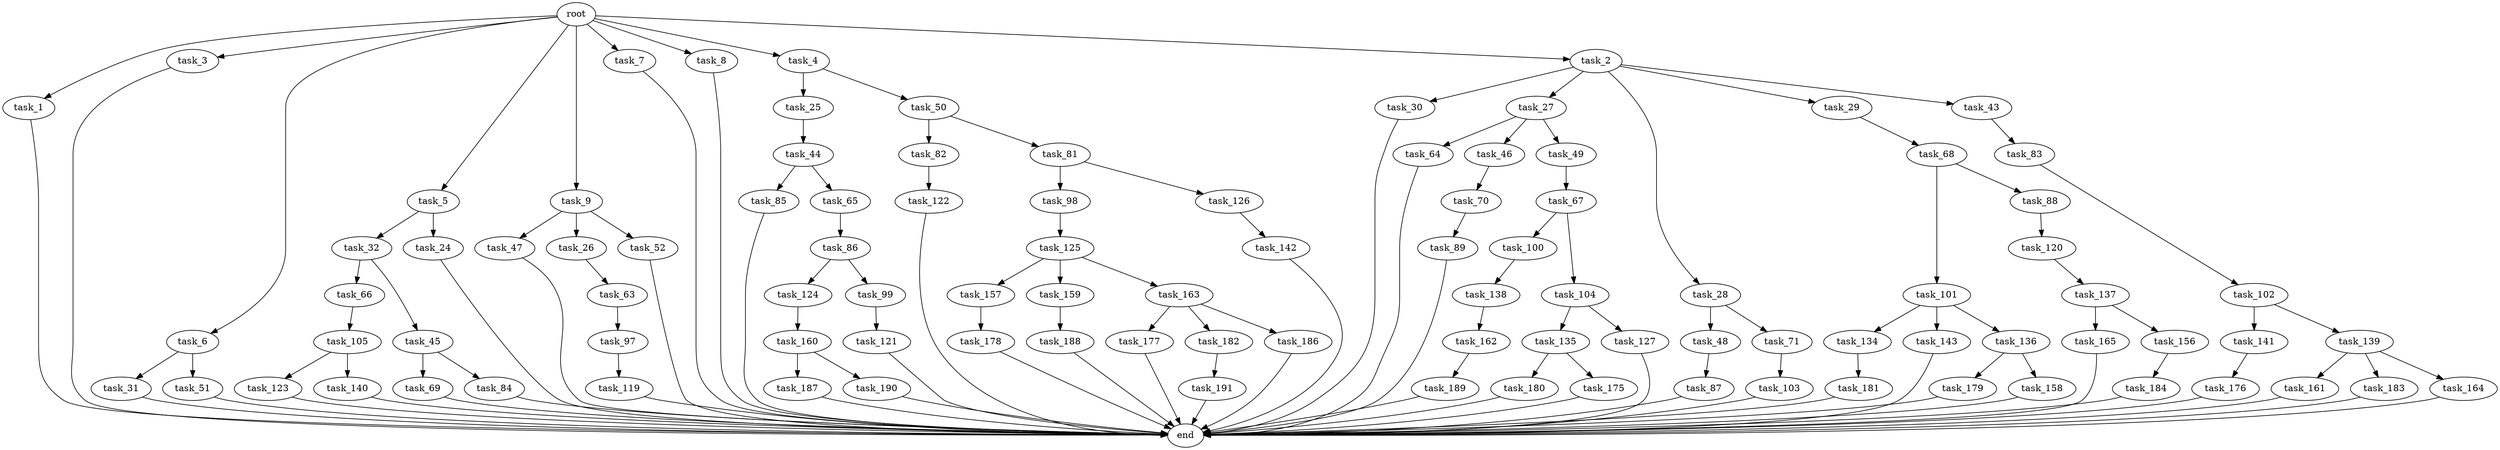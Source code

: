 digraph G {
  task_100 [size="137438953472.000000"];
  task_31 [size="214748364800.000000"];
  task_101 [size="695784701952.000000"];
  task_47 [size="77309411328.000000"];
  task_187 [size="77309411328.000000"];
  task_157 [size="420906795008.000000"];
  task_177 [size="549755813888.000000"];
  task_102 [size="695784701952.000000"];
  task_165 [size="549755813888.000000"];
  task_32 [size="420906795008.000000"];
  task_159 [size="420906795008.000000"];
  task_123 [size="137438953472.000000"];
  task_30 [size="420906795008.000000"];
  task_134 [size="77309411328.000000"];
  end [size="0.000000"];
  task_27 [size="420906795008.000000"];
  task_125 [size="695784701952.000000"];
  task_104 [size="137438953472.000000"];
  task_138 [size="214748364800.000000"];
  task_143 [size="77309411328.000000"];
  task_70 [size="549755813888.000000"];
  task_122 [size="420906795008.000000"];
  task_1 [size="1024.000000"];
  task_66 [size="695784701952.000000"];
  task_3 [size="1024.000000"];
  task_6 [size="1024.000000"];
  task_161 [size="137438953472.000000"];
  task_119 [size="309237645312.000000"];
  task_85 [size="858993459200.000000"];
  task_160 [size="137438953472.000000"];
  task_26 [size="77309411328.000000"];
  task_5 [size="1024.000000"];
  task_141 [size="34359738368.000000"];
  task_25 [size="420906795008.000000"];
  task_183 [size="137438953472.000000"];
  task_188 [size="309237645312.000000"];
  task_162 [size="695784701952.000000"];
  task_83 [size="309237645312.000000"];
  task_98 [size="137438953472.000000"];
  task_28 [size="420906795008.000000"];
  task_9 [size="1024.000000"];
  task_68 [size="420906795008.000000"];
  task_67 [size="695784701952.000000"];
  task_29 [size="420906795008.000000"];
  task_182 [size="549755813888.000000"];
  task_176 [size="549755813888.000000"];
  task_179 [size="309237645312.000000"];
  task_82 [size="34359738368.000000"];
  task_139 [size="34359738368.000000"];
  task_64 [size="695784701952.000000"];
  task_65 [size="858993459200.000000"];
  task_140 [size="137438953472.000000"];
  task_191 [size="420906795008.000000"];
  task_180 [size="137438953472.000000"];
  task_103 [size="214748364800.000000"];
  task_120 [size="77309411328.000000"];
  task_45 [size="695784701952.000000"];
  task_69 [size="137438953472.000000"];
  task_46 [size="695784701952.000000"];
  task_186 [size="549755813888.000000"];
  task_43 [size="420906795008.000000"];
  task_121 [size="858993459200.000000"];
  task_135 [size="858993459200.000000"];
  task_84 [size="137438953472.000000"];
  task_175 [size="137438953472.000000"];
  task_137 [size="34359738368.000000"];
  task_189 [size="214748364800.000000"];
  task_97 [size="549755813888.000000"];
  task_158 [size="309237645312.000000"];
  task_142 [size="34359738368.000000"];
  task_88 [size="695784701952.000000"];
  task_48 [size="420906795008.000000"];
  task_184 [size="214748364800.000000"];
  task_126 [size="137438953472.000000"];
  task_7 [size="1024.000000"];
  task_124 [size="695784701952.000000"];
  task_99 [size="695784701952.000000"];
  task_24 [size="420906795008.000000"];
  task_81 [size="34359738368.000000"];
  task_50 [size="420906795008.000000"];
  task_164 [size="137438953472.000000"];
  root [size="0.000000"];
  task_49 [size="695784701952.000000"];
  task_127 [size="858993459200.000000"];
  task_136 [size="77309411328.000000"];
  task_86 [size="695784701952.000000"];
  task_8 [size="1024.000000"];
  task_156 [size="549755813888.000000"];
  task_44 [size="549755813888.000000"];
  task_163 [size="420906795008.000000"];
  task_89 [size="695784701952.000000"];
  task_181 [size="420906795008.000000"];
  task_87 [size="309237645312.000000"];
  task_52 [size="77309411328.000000"];
  task_105 [size="309237645312.000000"];
  task_4 [size="1024.000000"];
  task_63 [size="214748364800.000000"];
  task_190 [size="77309411328.000000"];
  task_71 [size="420906795008.000000"];
  task_2 [size="1024.000000"];
  task_178 [size="858993459200.000000"];
  task_51 [size="214748364800.000000"];

  task_100 -> task_138 [size="209715200.000000"];
  task_31 -> end [size="1.000000"];
  task_101 -> task_143 [size="75497472.000000"];
  task_101 -> task_136 [size="75497472.000000"];
  task_101 -> task_134 [size="75497472.000000"];
  task_47 -> end [size="1.000000"];
  task_187 -> end [size="1.000000"];
  task_157 -> task_178 [size="838860800.000000"];
  task_177 -> end [size="1.000000"];
  task_102 -> task_139 [size="33554432.000000"];
  task_102 -> task_141 [size="33554432.000000"];
  task_165 -> end [size="1.000000"];
  task_32 -> task_45 [size="679477248.000000"];
  task_32 -> task_66 [size="679477248.000000"];
  task_159 -> task_188 [size="301989888.000000"];
  task_123 -> end [size="1.000000"];
  task_30 -> end [size="1.000000"];
  task_134 -> task_181 [size="411041792.000000"];
  task_27 -> task_64 [size="679477248.000000"];
  task_27 -> task_46 [size="679477248.000000"];
  task_27 -> task_49 [size="679477248.000000"];
  task_125 -> task_163 [size="411041792.000000"];
  task_125 -> task_157 [size="411041792.000000"];
  task_125 -> task_159 [size="411041792.000000"];
  task_104 -> task_127 [size="838860800.000000"];
  task_104 -> task_135 [size="838860800.000000"];
  task_138 -> task_162 [size="679477248.000000"];
  task_143 -> end [size="1.000000"];
  task_70 -> task_89 [size="679477248.000000"];
  task_122 -> end [size="1.000000"];
  task_1 -> end [size="1.000000"];
  task_66 -> task_105 [size="301989888.000000"];
  task_3 -> end [size="1.000000"];
  task_6 -> task_31 [size="209715200.000000"];
  task_6 -> task_51 [size="209715200.000000"];
  task_161 -> end [size="1.000000"];
  task_119 -> end [size="1.000000"];
  task_85 -> end [size="1.000000"];
  task_160 -> task_190 [size="75497472.000000"];
  task_160 -> task_187 [size="75497472.000000"];
  task_26 -> task_63 [size="209715200.000000"];
  task_5 -> task_24 [size="411041792.000000"];
  task_5 -> task_32 [size="411041792.000000"];
  task_141 -> task_176 [size="536870912.000000"];
  task_25 -> task_44 [size="536870912.000000"];
  task_183 -> end [size="1.000000"];
  task_188 -> end [size="1.000000"];
  task_162 -> task_189 [size="209715200.000000"];
  task_83 -> task_102 [size="679477248.000000"];
  task_98 -> task_125 [size="679477248.000000"];
  task_28 -> task_48 [size="411041792.000000"];
  task_28 -> task_71 [size="411041792.000000"];
  task_9 -> task_26 [size="75497472.000000"];
  task_9 -> task_52 [size="75497472.000000"];
  task_9 -> task_47 [size="75497472.000000"];
  task_68 -> task_88 [size="679477248.000000"];
  task_68 -> task_101 [size="679477248.000000"];
  task_67 -> task_100 [size="134217728.000000"];
  task_67 -> task_104 [size="134217728.000000"];
  task_29 -> task_68 [size="411041792.000000"];
  task_182 -> task_191 [size="411041792.000000"];
  task_176 -> end [size="1.000000"];
  task_179 -> end [size="1.000000"];
  task_82 -> task_122 [size="411041792.000000"];
  task_139 -> task_161 [size="134217728.000000"];
  task_139 -> task_183 [size="134217728.000000"];
  task_139 -> task_164 [size="134217728.000000"];
  task_64 -> end [size="1.000000"];
  task_65 -> task_86 [size="679477248.000000"];
  task_140 -> end [size="1.000000"];
  task_191 -> end [size="1.000000"];
  task_180 -> end [size="1.000000"];
  task_103 -> end [size="1.000000"];
  task_120 -> task_137 [size="33554432.000000"];
  task_45 -> task_69 [size="134217728.000000"];
  task_45 -> task_84 [size="134217728.000000"];
  task_69 -> end [size="1.000000"];
  task_46 -> task_70 [size="536870912.000000"];
  task_186 -> end [size="1.000000"];
  task_43 -> task_83 [size="301989888.000000"];
  task_121 -> end [size="1.000000"];
  task_135 -> task_180 [size="134217728.000000"];
  task_135 -> task_175 [size="134217728.000000"];
  task_84 -> end [size="1.000000"];
  task_175 -> end [size="1.000000"];
  task_137 -> task_156 [size="536870912.000000"];
  task_137 -> task_165 [size="536870912.000000"];
  task_189 -> end [size="1.000000"];
  task_97 -> task_119 [size="301989888.000000"];
  task_158 -> end [size="1.000000"];
  task_142 -> end [size="1.000000"];
  task_88 -> task_120 [size="75497472.000000"];
  task_48 -> task_87 [size="301989888.000000"];
  task_184 -> end [size="1.000000"];
  task_126 -> task_142 [size="33554432.000000"];
  task_7 -> end [size="1.000000"];
  task_124 -> task_160 [size="134217728.000000"];
  task_99 -> task_121 [size="838860800.000000"];
  task_24 -> end [size="1.000000"];
  task_81 -> task_98 [size="134217728.000000"];
  task_81 -> task_126 [size="134217728.000000"];
  task_50 -> task_82 [size="33554432.000000"];
  task_50 -> task_81 [size="33554432.000000"];
  task_164 -> end [size="1.000000"];
  root -> task_9 [size="1.000000"];
  root -> task_5 [size="1.000000"];
  root -> task_7 [size="1.000000"];
  root -> task_2 [size="1.000000"];
  root -> task_1 [size="1.000000"];
  root -> task_8 [size="1.000000"];
  root -> task_4 [size="1.000000"];
  root -> task_3 [size="1.000000"];
  root -> task_6 [size="1.000000"];
  task_49 -> task_67 [size="679477248.000000"];
  task_127 -> end [size="1.000000"];
  task_136 -> task_158 [size="301989888.000000"];
  task_136 -> task_179 [size="301989888.000000"];
  task_86 -> task_99 [size="679477248.000000"];
  task_86 -> task_124 [size="679477248.000000"];
  task_8 -> end [size="1.000000"];
  task_156 -> task_184 [size="209715200.000000"];
  task_44 -> task_85 [size="838860800.000000"];
  task_44 -> task_65 [size="838860800.000000"];
  task_163 -> task_182 [size="536870912.000000"];
  task_163 -> task_177 [size="536870912.000000"];
  task_163 -> task_186 [size="536870912.000000"];
  task_89 -> end [size="1.000000"];
  task_181 -> end [size="1.000000"];
  task_87 -> end [size="1.000000"];
  task_52 -> end [size="1.000000"];
  task_105 -> task_140 [size="134217728.000000"];
  task_105 -> task_123 [size="134217728.000000"];
  task_4 -> task_50 [size="411041792.000000"];
  task_4 -> task_25 [size="411041792.000000"];
  task_63 -> task_97 [size="536870912.000000"];
  task_190 -> end [size="1.000000"];
  task_71 -> task_103 [size="209715200.000000"];
  task_2 -> task_30 [size="411041792.000000"];
  task_2 -> task_27 [size="411041792.000000"];
  task_2 -> task_29 [size="411041792.000000"];
  task_2 -> task_28 [size="411041792.000000"];
  task_2 -> task_43 [size="411041792.000000"];
  task_178 -> end [size="1.000000"];
  task_51 -> end [size="1.000000"];
}
